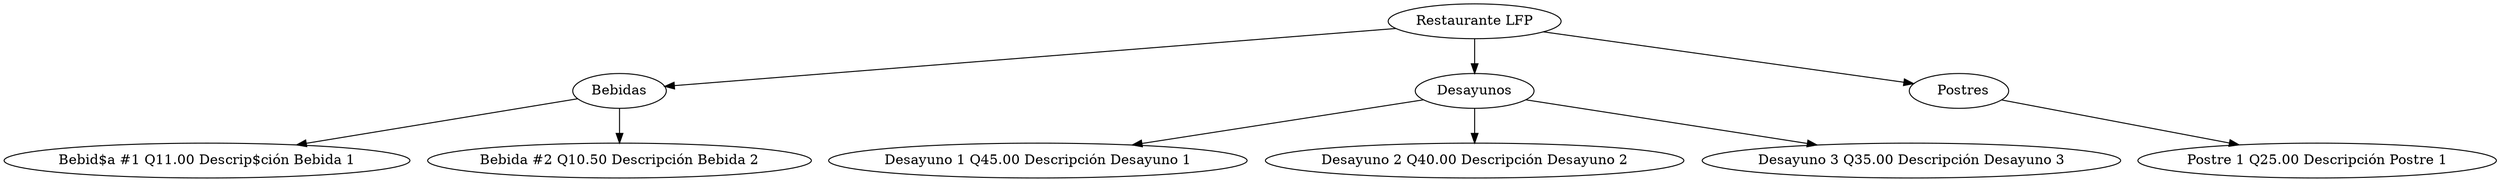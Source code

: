 // menu_ Circular, Matriz: Restaurante LFP
digraph {
	A [label="Restaurante LFP"]
	B0 [label=Bebidas]
	A -> B0
	B1 [label="Bebid$a #1 Q11.00 Descrip$ción Bebida 1"]
	B0 -> B1
	B2 [label="Bebida #2 Q10.50 Descripción Bebida 2"]
	B0 -> B2
	B3 [label=Desayunos]
	A -> B3
	B4 [label="Desayuno 1 Q45.00 Descripción Desayuno 1"]
	B3 -> B4
	B5 [label="Desayuno 2 Q40.00 Descripción Desayuno 2"]
	B3 -> B5
	B6 [label="Desayuno 3 Q35.00 Descripción Desayuno 3"]
	B3 -> B6
	B7 [label="  Postres"]
	A -> B7
	B8 [label="Postre 1 Q25.00 Descripción Postre 1"]
	B7 -> B8
}
